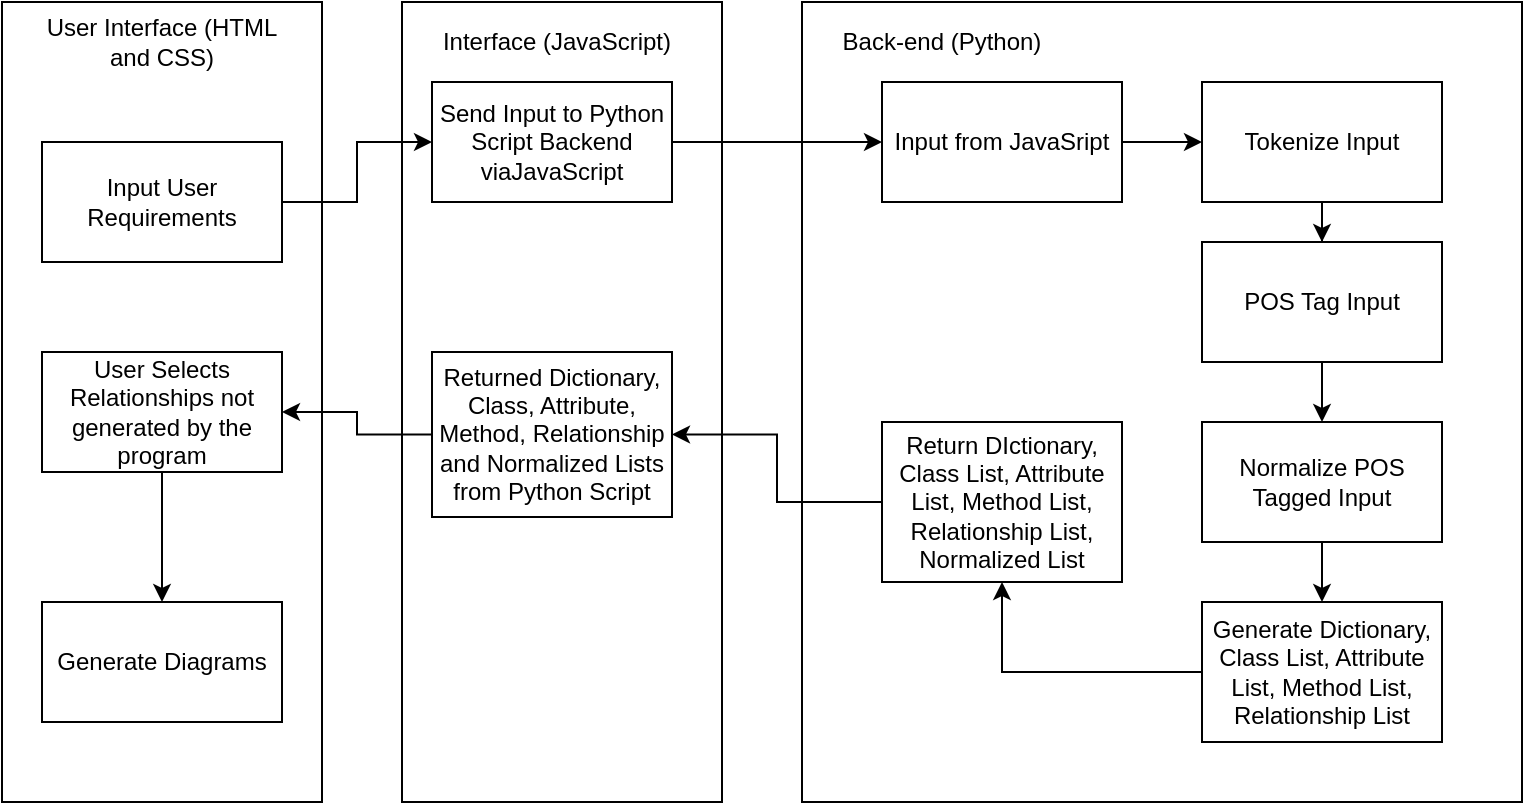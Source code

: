 <mxfile version="13.1.14" type="google"><diagram id="h_7S0bOYvnEc6CYU78Q6" name="Page-1"><mxGraphModel dx="813" dy="452" grid="1" gridSize="10" guides="1" tooltips="1" connect="1" arrows="1" fold="1" page="1" pageScale="1" pageWidth="850" pageHeight="1100" math="0" shadow="0"><root><mxCell id="0"/><mxCell id="1" parent="0"/><mxCell id="Br9E50q0nbmZfMscBvE1-15" value="" style="rounded=0;whiteSpace=wrap;html=1;" parent="1" vertex="1"><mxGeometry x="440" y="20" width="360" height="400" as="geometry"/></mxCell><mxCell id="Br9E50q0nbmZfMscBvE1-14" value="" style="rounded=0;whiteSpace=wrap;html=1;strokeColor=#000000;" parent="1" vertex="1"><mxGeometry x="240" y="20" width="160" height="400" as="geometry"/></mxCell><mxCell id="Br9E50q0nbmZfMscBvE1-13" value="" style="rounded=0;whiteSpace=wrap;html=1;" parent="1" vertex="1"><mxGeometry x="40" y="20" width="160" height="400" as="geometry"/></mxCell><mxCell id="Br9E50q0nbmZfMscBvE1-36" value="" style="edgeStyle=orthogonalEdgeStyle;rounded=0;orthogonalLoop=1;jettySize=auto;html=1;entryX=0;entryY=0.5;entryDx=0;entryDy=0;" parent="1" source="Br9E50q0nbmZfMscBvE1-2" target="Br9E50q0nbmZfMscBvE1-3" edge="1"><mxGeometry relative="1" as="geometry"><mxPoint x="120" y="10" as="targetPoint"/></mxGeometry></mxCell><mxCell id="Br9E50q0nbmZfMscBvE1-2" value="Input User Requirements" style="rounded=0;whiteSpace=wrap;html=1;" parent="1" vertex="1"><mxGeometry x="60" y="90" width="120" height="60" as="geometry"/></mxCell><mxCell id="Br9E50q0nbmZfMscBvE1-20" style="edgeStyle=orthogonalEdgeStyle;rounded=0;orthogonalLoop=1;jettySize=auto;html=1;" parent="1" source="Br9E50q0nbmZfMscBvE1-3" target="Br9E50q0nbmZfMscBvE1-4" edge="1"><mxGeometry relative="1" as="geometry"/></mxCell><mxCell id="Br9E50q0nbmZfMscBvE1-3" value="Send Input to Python Script Backend viaJavaScript" style="rounded=0;whiteSpace=wrap;html=1;" parent="1" vertex="1"><mxGeometry x="255" y="60" width="120" height="60" as="geometry"/></mxCell><mxCell id="Br9E50q0nbmZfMscBvE1-21" value="" style="edgeStyle=orthogonalEdgeStyle;rounded=0;orthogonalLoop=1;jettySize=auto;html=1;" parent="1" source="Br9E50q0nbmZfMscBvE1-4" target="Br9E50q0nbmZfMscBvE1-5" edge="1"><mxGeometry relative="1" as="geometry"/></mxCell><mxCell id="Br9E50q0nbmZfMscBvE1-4" value="Input from JavaSript" style="rounded=0;whiteSpace=wrap;html=1;" parent="1" vertex="1"><mxGeometry x="480" y="60" width="120" height="60" as="geometry"/></mxCell><mxCell id="Br9E50q0nbmZfMscBvE1-22" value="" style="edgeStyle=orthogonalEdgeStyle;rounded=0;orthogonalLoop=1;jettySize=auto;html=1;" parent="1" source="Br9E50q0nbmZfMscBvE1-5" target="Br9E50q0nbmZfMscBvE1-6" edge="1"><mxGeometry relative="1" as="geometry"/></mxCell><mxCell id="Br9E50q0nbmZfMscBvE1-5" value="Tokenize Input" style="rounded=0;whiteSpace=wrap;html=1;" parent="1" vertex="1"><mxGeometry x="640" y="60" width="120" height="60" as="geometry"/></mxCell><mxCell id="Br9E50q0nbmZfMscBvE1-23" value="" style="edgeStyle=orthogonalEdgeStyle;rounded=0;orthogonalLoop=1;jettySize=auto;html=1;" parent="1" source="Br9E50q0nbmZfMscBvE1-6" target="Br9E50q0nbmZfMscBvE1-7" edge="1"><mxGeometry relative="1" as="geometry"/></mxCell><mxCell id="Br9E50q0nbmZfMscBvE1-6" value="POS Tag Input" style="rounded=0;whiteSpace=wrap;html=1;" parent="1" vertex="1"><mxGeometry x="640" y="140" width="120" height="60" as="geometry"/></mxCell><mxCell id="Br9E50q0nbmZfMscBvE1-31" value="" style="edgeStyle=orthogonalEdgeStyle;rounded=0;orthogonalLoop=1;jettySize=auto;html=1;" parent="1" source="Br9E50q0nbmZfMscBvE1-7" target="Br9E50q0nbmZfMscBvE1-8" edge="1"><mxGeometry relative="1" as="geometry"/></mxCell><mxCell id="Br9E50q0nbmZfMscBvE1-7" value="Normalize POS Tagged Input" style="rounded=0;whiteSpace=wrap;html=1;" parent="1" vertex="1"><mxGeometry x="640" y="230" width="120" height="60" as="geometry"/></mxCell><mxCell id="Br9E50q0nbmZfMscBvE1-24" value="" style="edgeStyle=orthogonalEdgeStyle;rounded=0;orthogonalLoop=1;jettySize=auto;html=1;" parent="1" source="Br9E50q0nbmZfMscBvE1-8" target="Br9E50q0nbmZfMscBvE1-9" edge="1"><mxGeometry relative="1" as="geometry"/></mxCell><mxCell id="Br9E50q0nbmZfMscBvE1-8" value="Generate Dictionary, Class List, Attribute List, Method List, Relationship List" style="rounded=0;whiteSpace=wrap;html=1;" parent="1" vertex="1"><mxGeometry x="640" y="320" width="120" height="70" as="geometry"/></mxCell><mxCell id="Br9E50q0nbmZfMscBvE1-25" value="" style="edgeStyle=orthogonalEdgeStyle;rounded=0;orthogonalLoop=1;jettySize=auto;html=1;entryX=1;entryY=0.5;entryDx=0;entryDy=0;" parent="1" source="Br9E50q0nbmZfMscBvE1-9" target="Br9E50q0nbmZfMscBvE1-10" edge="1"><mxGeometry relative="1" as="geometry"/></mxCell><mxCell id="Br9E50q0nbmZfMscBvE1-9" value="Return DIctionary, Class List, Attribute List, Method List, Relationship List, Normalized List" style="rounded=0;whiteSpace=wrap;html=1;" parent="1" vertex="1"><mxGeometry x="480" y="230" width="120" height="80" as="geometry"/></mxCell><mxCell id="p_tNaIJ_jxqY98w16VgD-2" style="edgeStyle=orthogonalEdgeStyle;rounded=0;orthogonalLoop=1;jettySize=auto;html=1;" edge="1" parent="1" source="Br9E50q0nbmZfMscBvE1-10" target="Br9E50q0nbmZfMscBvE1-32"><mxGeometry relative="1" as="geometry"/></mxCell><mxCell id="Br9E50q0nbmZfMscBvE1-10" value="Returned Dictionary, Class, Attribute, Method, Relationship and Normalized Lists from Python Script" style="rounded=0;whiteSpace=wrap;html=1;" parent="1" vertex="1"><mxGeometry x="255" y="195" width="120" height="82.5" as="geometry"/></mxCell><mxCell id="Br9E50q0nbmZfMscBvE1-12" value="Generate Diagrams" style="rounded=0;whiteSpace=wrap;html=1;" parent="1" vertex="1"><mxGeometry x="60" y="320" width="120" height="60" as="geometry"/></mxCell><mxCell id="Br9E50q0nbmZfMscBvE1-28" value="User Interface (HTML and CSS)" style="text;html=1;strokeColor=none;fillColor=none;align=center;verticalAlign=middle;whiteSpace=wrap;rounded=0;" parent="1" vertex="1"><mxGeometry x="50" y="30" width="140" height="20" as="geometry"/></mxCell><mxCell id="Br9E50q0nbmZfMscBvE1-29" value="&lt;div&gt;Interface (JavaScript)&lt;/div&gt;" style="text;html=1;strokeColor=none;fillColor=none;align=center;verticalAlign=middle;whiteSpace=wrap;rounded=0;" parent="1" vertex="1"><mxGeometry x="255" y="30" width="125" height="20" as="geometry"/></mxCell><mxCell id="Br9E50q0nbmZfMscBvE1-30" value="&lt;div&gt;Back-end (Python) &lt;br&gt;&lt;/div&gt;" style="text;html=1;strokeColor=none;fillColor=none;align=center;verticalAlign=middle;whiteSpace=wrap;rounded=0;" parent="1" vertex="1"><mxGeometry x="450" y="30" width="120" height="20" as="geometry"/></mxCell><mxCell id="p_tNaIJ_jxqY98w16VgD-3" style="edgeStyle=orthogonalEdgeStyle;rounded=0;orthogonalLoop=1;jettySize=auto;html=1;entryX=0.5;entryY=0;entryDx=0;entryDy=0;" edge="1" parent="1" source="Br9E50q0nbmZfMscBvE1-32" target="Br9E50q0nbmZfMscBvE1-12"><mxGeometry relative="1" as="geometry"/></mxCell><mxCell id="Br9E50q0nbmZfMscBvE1-32" value="User Selects Relationships not generated by the program " style="rounded=0;whiteSpace=wrap;html=1;strokeColor=#000000;" parent="1" vertex="1"><mxGeometry x="60" y="195" width="120" height="60" as="geometry"/></mxCell></root></mxGraphModel></diagram></mxfile>